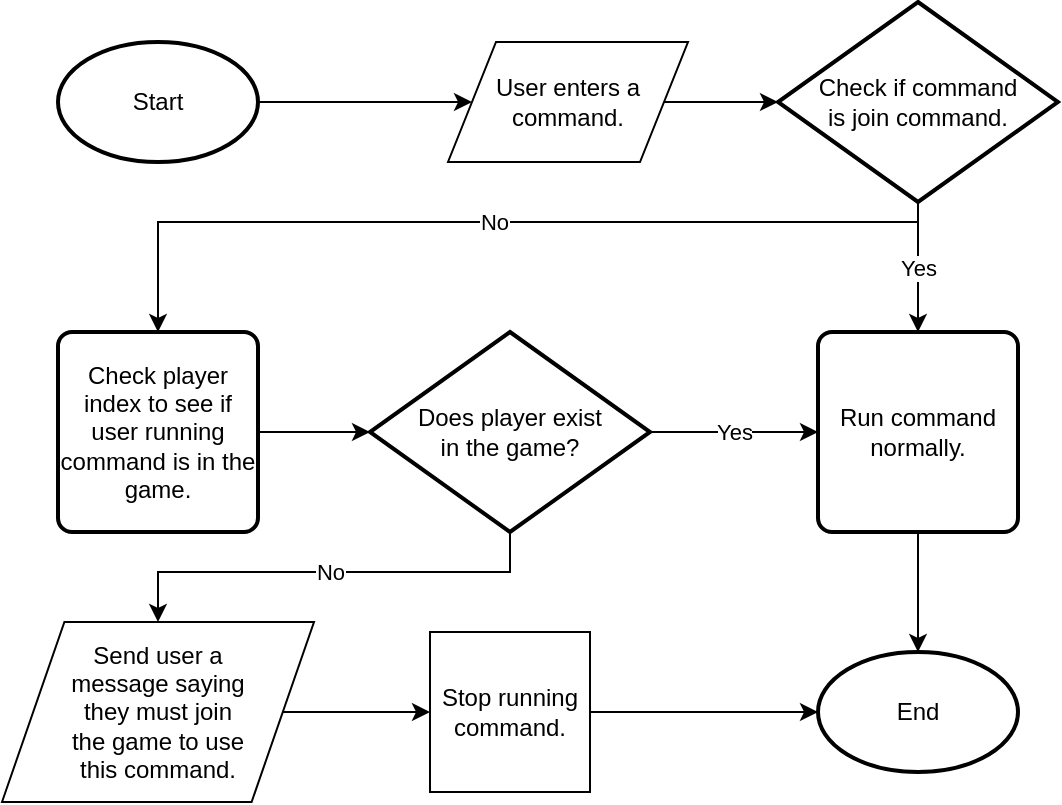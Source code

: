 <mxfile version="10.6.2" type="device"><diagram id="Qey7VAbO0OUVIug09Qba" name="Page-1"><mxGraphModel dx="1393" dy="745" grid="1" gridSize="10" guides="1" tooltips="1" connect="1" arrows="1" fold="1" page="1" pageScale="1" pageWidth="850" pageHeight="1100" math="0" shadow="0"><root><mxCell id="0"/><mxCell id="1" parent="0"/><mxCell id="a8uEZ0TTRPdpKeg3pvxT-1" value="" style="edgeStyle=orthogonalEdgeStyle;rounded=0;orthogonalLoop=1;jettySize=auto;html=1;" edge="1" parent="1" source="a8uEZ0TTRPdpKeg3pvxT-2" target="a8uEZ0TTRPdpKeg3pvxT-4"><mxGeometry relative="1" as="geometry"/></mxCell><mxCell id="a8uEZ0TTRPdpKeg3pvxT-2" value="Start" style="strokeWidth=2;html=1;shape=mxgraph.flowchart.start_1;whiteSpace=wrap;" vertex="1" parent="1"><mxGeometry x="84" y="75" width="100" height="60" as="geometry"/></mxCell><mxCell id="a8uEZ0TTRPdpKeg3pvxT-3" value="" style="edgeStyle=orthogonalEdgeStyle;rounded=0;orthogonalLoop=1;jettySize=auto;html=1;" edge="1" parent="1" source="a8uEZ0TTRPdpKeg3pvxT-4" target="a8uEZ0TTRPdpKeg3pvxT-7"><mxGeometry relative="1" as="geometry"/></mxCell><mxCell id="a8uEZ0TTRPdpKeg3pvxT-4" value="User enters a command.&lt;br&gt;" style="shape=parallelogram;perimeter=parallelogramPerimeter;whiteSpace=wrap;html=1;" vertex="1" parent="1"><mxGeometry x="279" y="75" width="120" height="60" as="geometry"/></mxCell><mxCell id="a8uEZ0TTRPdpKeg3pvxT-6" value="No&lt;br&gt;" style="edgeStyle=orthogonalEdgeStyle;rounded=0;orthogonalLoop=1;jettySize=auto;html=1;entryX=0.5;entryY=0;entryDx=0;entryDy=0;" edge="1" parent="1" source="a8uEZ0TTRPdpKeg3pvxT-7" target="a8uEZ0TTRPdpKeg3pvxT-46"><mxGeometry relative="1" as="geometry"><mxPoint x="134" y="215" as="targetPoint"/><Array as="points"><mxPoint x="514" y="165"/><mxPoint x="134" y="165"/></Array></mxGeometry></mxCell><mxCell id="a8uEZ0TTRPdpKeg3pvxT-43" value="Yes" style="edgeStyle=orthogonalEdgeStyle;rounded=0;orthogonalLoop=1;jettySize=auto;html=1;" edge="1" parent="1" source="a8uEZ0TTRPdpKeg3pvxT-7" target="a8uEZ0TTRPdpKeg3pvxT-42"><mxGeometry relative="1" as="geometry"/></mxCell><mxCell id="a8uEZ0TTRPdpKeg3pvxT-7" value="Check if command &lt;br&gt;is join command." style="strokeWidth=2;html=1;shape=mxgraph.flowchart.decision;whiteSpace=wrap;" vertex="1" parent="1"><mxGeometry x="444" y="55" width="140" height="100" as="geometry"/></mxCell><mxCell id="a8uEZ0TTRPdpKeg3pvxT-37" value="End&lt;br&gt;" style="strokeWidth=2;html=1;shape=mxgraph.flowchart.start_1;whiteSpace=wrap;" vertex="1" parent="1"><mxGeometry x="464" y="380" width="100" height="60" as="geometry"/></mxCell><mxCell id="a8uEZ0TTRPdpKeg3pvxT-50" value="" style="edgeStyle=orthogonalEdgeStyle;rounded=0;orthogonalLoop=1;jettySize=auto;html=1;" edge="1" parent="1" source="a8uEZ0TTRPdpKeg3pvxT-42" target="a8uEZ0TTRPdpKeg3pvxT-37"><mxGeometry relative="1" as="geometry"/></mxCell><mxCell id="a8uEZ0TTRPdpKeg3pvxT-42" value="Run command normally." style="rounded=1;whiteSpace=wrap;html=1;absoluteArcSize=1;arcSize=14;strokeWidth=2;" vertex="1" parent="1"><mxGeometry x="464" y="220" width="100" height="100" as="geometry"/></mxCell><mxCell id="a8uEZ0TTRPdpKeg3pvxT-49" value="Yes" style="edgeStyle=orthogonalEdgeStyle;rounded=0;orthogonalLoop=1;jettySize=auto;html=1;entryX=0;entryY=0.5;entryDx=0;entryDy=0;" edge="1" parent="1" source="a8uEZ0TTRPdpKeg3pvxT-45" target="a8uEZ0TTRPdpKeg3pvxT-42"><mxGeometry relative="1" as="geometry"><mxPoint x="400" y="330" as="targetPoint"/></mxGeometry></mxCell><mxCell id="a8uEZ0TTRPdpKeg3pvxT-52" value="No" style="edgeStyle=orthogonalEdgeStyle;rounded=0;orthogonalLoop=1;jettySize=auto;html=1;entryX=0.5;entryY=0;entryDx=0;entryDy=0;" edge="1" parent="1" source="a8uEZ0TTRPdpKeg3pvxT-45" target="a8uEZ0TTRPdpKeg3pvxT-51"><mxGeometry relative="1" as="geometry"><Array as="points"><mxPoint x="310" y="340"/><mxPoint x="134" y="340"/></Array></mxGeometry></mxCell><mxCell id="a8uEZ0TTRPdpKeg3pvxT-45" value="Does player exist &lt;br&gt;in the game?" style="strokeWidth=2;html=1;shape=mxgraph.flowchart.decision;whiteSpace=wrap;" vertex="1" parent="1"><mxGeometry x="240" y="220" width="140" height="100" as="geometry"/></mxCell><mxCell id="a8uEZ0TTRPdpKeg3pvxT-47" value="" style="edgeStyle=orthogonalEdgeStyle;rounded=0;orthogonalLoop=1;jettySize=auto;html=1;" edge="1" parent="1" source="a8uEZ0TTRPdpKeg3pvxT-46" target="a8uEZ0TTRPdpKeg3pvxT-45"><mxGeometry relative="1" as="geometry"/></mxCell><mxCell id="a8uEZ0TTRPdpKeg3pvxT-46" value="Check player index to see if user running command is in the game." style="rounded=1;whiteSpace=wrap;html=1;absoluteArcSize=1;arcSize=14;strokeWidth=2;" vertex="1" parent="1"><mxGeometry x="84" y="220" width="100" height="100" as="geometry"/></mxCell><mxCell id="a8uEZ0TTRPdpKeg3pvxT-54" value="" style="edgeStyle=orthogonalEdgeStyle;rounded=0;orthogonalLoop=1;jettySize=auto;html=1;" edge="1" parent="1" source="a8uEZ0TTRPdpKeg3pvxT-51" target="a8uEZ0TTRPdpKeg3pvxT-53"><mxGeometry relative="1" as="geometry"/></mxCell><mxCell id="a8uEZ0TTRPdpKeg3pvxT-51" value="Send user a &lt;br&gt;message saying &lt;br&gt;they must join &lt;br&gt;the game to use &lt;br&gt;this command." style="shape=parallelogram;perimeter=parallelogramPerimeter;whiteSpace=wrap;html=1;" vertex="1" parent="1"><mxGeometry x="56" y="365" width="156" height="90" as="geometry"/></mxCell><mxCell id="a8uEZ0TTRPdpKeg3pvxT-57" style="edgeStyle=orthogonalEdgeStyle;rounded=0;orthogonalLoop=1;jettySize=auto;html=1;entryX=0;entryY=0.5;entryDx=0;entryDy=0;entryPerimeter=0;" edge="1" parent="1" source="a8uEZ0TTRPdpKeg3pvxT-53" target="a8uEZ0TTRPdpKeg3pvxT-37"><mxGeometry relative="1" as="geometry"/></mxCell><mxCell id="a8uEZ0TTRPdpKeg3pvxT-53" value="Stop running command." style="whiteSpace=wrap;html=1;aspect=fixed;" vertex="1" parent="1"><mxGeometry x="270" y="370" width="80" height="80" as="geometry"/></mxCell></root></mxGraphModel></diagram></mxfile>
